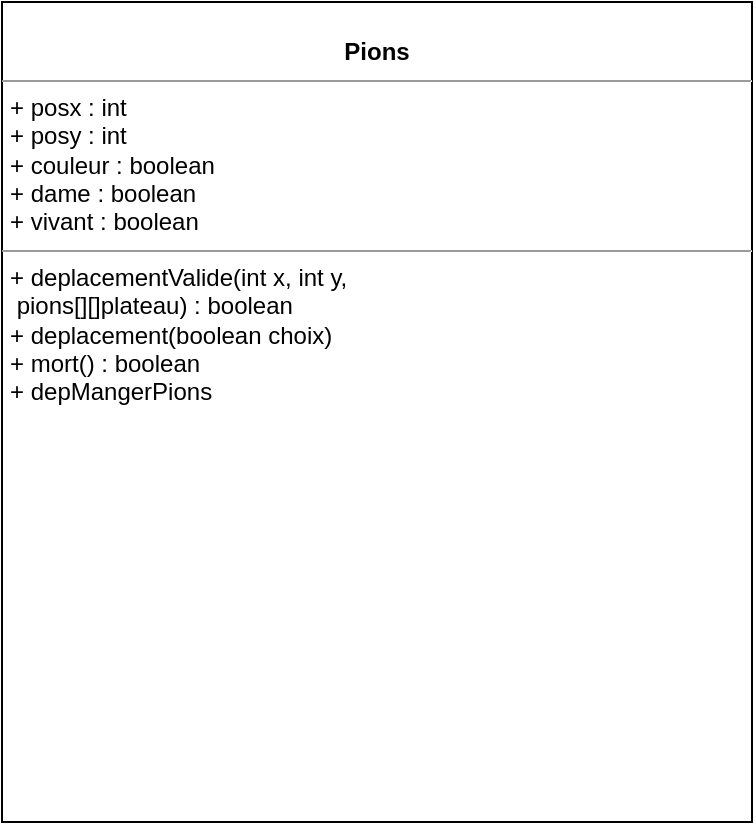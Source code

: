 <mxfile version="14.6.11" type="github">
  <diagram name="Page-1" id="c4acf3e9-155e-7222-9cf6-157b1a14988f">
    <mxGraphModel dx="1038" dy="592" grid="1" gridSize="10" guides="1" tooltips="1" connect="1" arrows="1" fold="1" page="1" pageScale="1" pageWidth="850" pageHeight="1100" background="#ffffff" math="0" shadow="0">
      <root>
        <mxCell id="0" />
        <mxCell id="1" parent="0" />
        <mxCell id="5d2195bd80daf111-18" value="&lt;p style=&quot;margin: 0px ; margin-top: 4px ; text-align: center&quot;&gt;&lt;br&gt;&lt;b&gt;Pions&lt;/b&gt;&lt;/p&gt;&lt;hr size=&quot;1&quot;&gt;&lt;p style=&quot;margin: 0px ; margin-left: 4px&quot;&gt;+ posx : int&lt;/p&gt;&lt;p style=&quot;margin: 0px ; margin-left: 4px&quot;&gt;+ posy : int&lt;br&gt;+ couleur : boolean&lt;/p&gt;&lt;p style=&quot;margin: 0px ; margin-left: 4px&quot;&gt;+ dame : boolean&lt;/p&gt;&lt;p style=&quot;margin: 0px ; margin-left: 4px&quot;&gt;+ vivant : boolean&lt;/p&gt;&lt;hr size=&quot;1&quot;&gt;&lt;p style=&quot;margin: 0px ; margin-left: 4px&quot;&gt;+ deplacementValide(int x, int y,&lt;/p&gt;&lt;p style=&quot;margin: 0px ; margin-left: 4px&quot;&gt;&amp;nbsp;pions[][]plateau) : boolean&lt;br&gt;+ deplacement(boolean choix)&lt;/p&gt;&lt;p style=&quot;margin: 0px ; margin-left: 4px&quot;&gt;+ mort() : boolean&lt;/p&gt;&lt;p style=&quot;margin: 0px ; margin-left: 4px&quot;&gt;+ depMangerPions&lt;/p&gt;" style="verticalAlign=top;align=left;overflow=fill;fontSize=12;fontFamily=Helvetica;html=1;rounded=0;shadow=0;comic=0;labelBackgroundColor=none;strokeWidth=1" parent="1" vertex="1">
          <mxGeometry x="260" y="140" width="375" height="410" as="geometry" />
        </mxCell>
      </root>
    </mxGraphModel>
  </diagram>
</mxfile>
